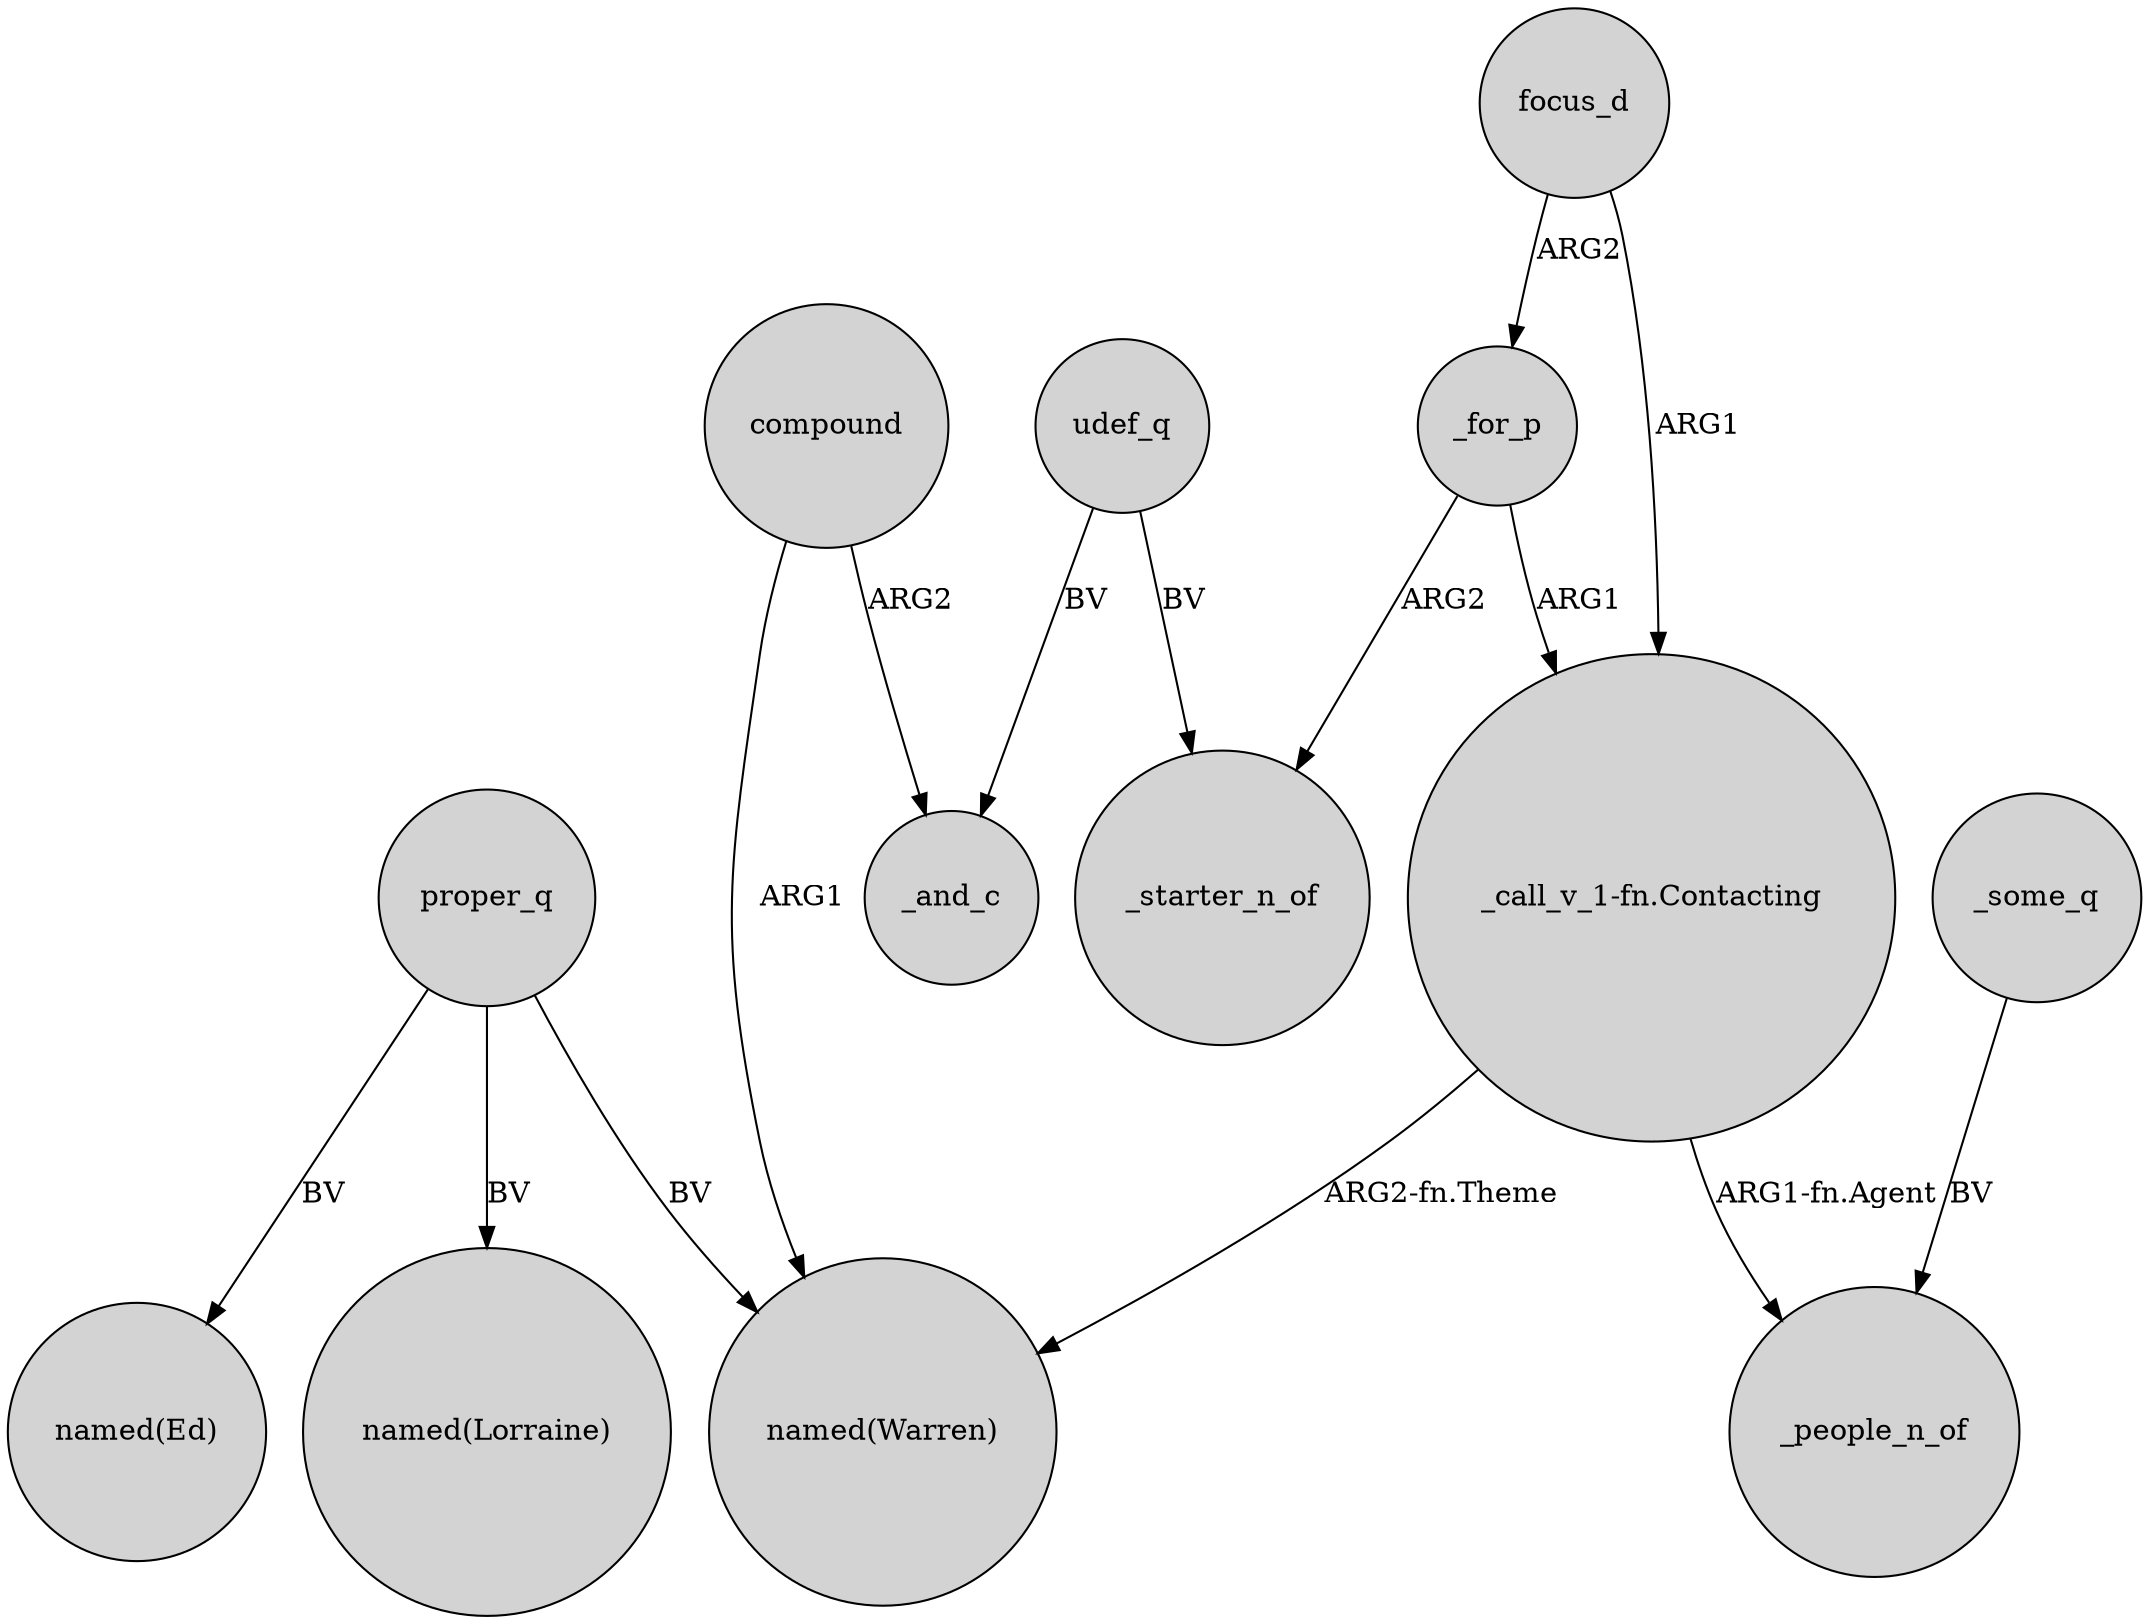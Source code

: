 digraph {
	node [shape=circle style=filled]
	compound -> "named(Warren)" [label=ARG1]
	compound -> _and_c [label=ARG2]
	proper_q -> "named(Lorraine)" [label=BV]
	proper_q -> "named(Ed)" [label=BV]
	_for_p -> _starter_n_of [label=ARG2]
	_for_p -> "_call_v_1-fn.Contacting" [label=ARG1]
	udef_q -> _starter_n_of [label=BV]
	"_call_v_1-fn.Contacting" -> _people_n_of [label="ARG1-fn.Agent"]
	focus_d -> "_call_v_1-fn.Contacting" [label=ARG1]
	"_call_v_1-fn.Contacting" -> "named(Warren)" [label="ARG2-fn.Theme"]
	udef_q -> _and_c [label=BV]
	focus_d -> _for_p [label=ARG2]
	proper_q -> "named(Warren)" [label=BV]
	_some_q -> _people_n_of [label=BV]
}
